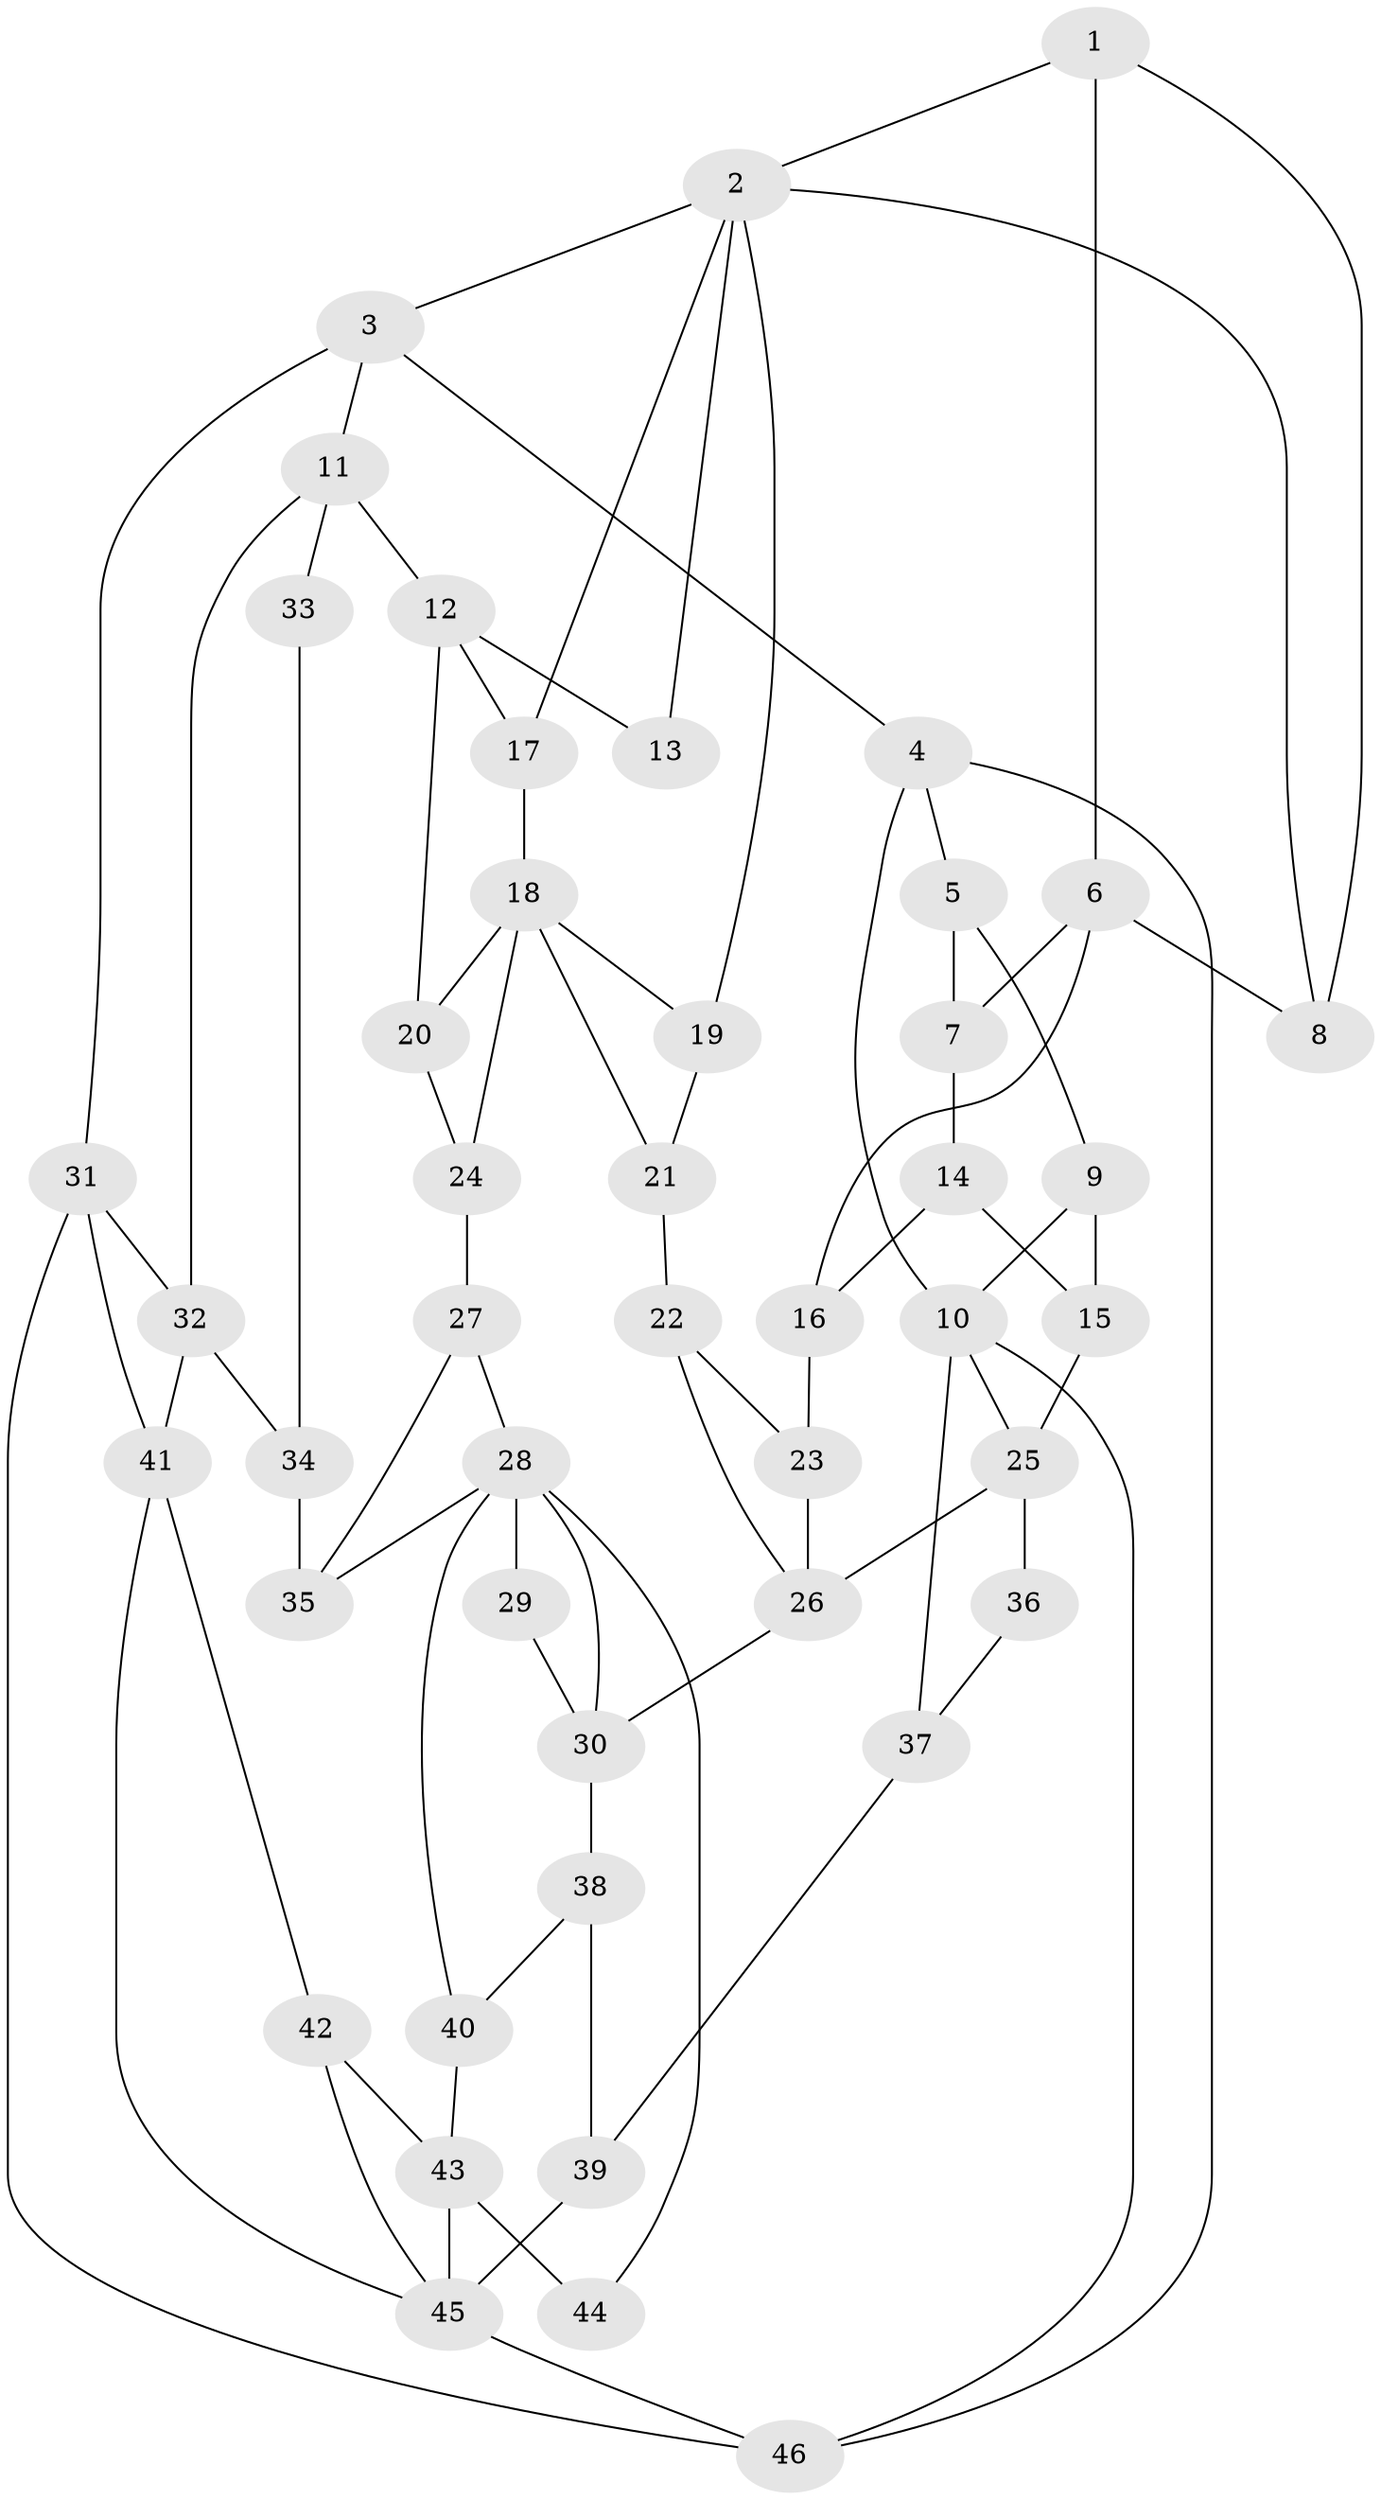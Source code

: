 // original degree distribution, {3: 0.03260869565217391, 5: 0.5760869565217391, 6: 0.1956521739130435, 4: 0.1956521739130435}
// Generated by graph-tools (version 1.1) at 2025/38/03/09/25 02:38:27]
// undirected, 46 vertices, 79 edges
graph export_dot {
graph [start="1"]
  node [color=gray90,style=filled];
  1;
  2;
  3;
  4;
  5;
  6;
  7;
  8;
  9;
  10;
  11;
  12;
  13;
  14;
  15;
  16;
  17;
  18;
  19;
  20;
  21;
  22;
  23;
  24;
  25;
  26;
  27;
  28;
  29;
  30;
  31;
  32;
  33;
  34;
  35;
  36;
  37;
  38;
  39;
  40;
  41;
  42;
  43;
  44;
  45;
  46;
  1 -- 2 [weight=1.0];
  1 -- 6 [weight=1.0];
  1 -- 8 [weight=1.0];
  2 -- 3 [weight=1.0];
  2 -- 8 [weight=1.0];
  2 -- 13 [weight=1.0];
  2 -- 17 [weight=1.0];
  2 -- 19 [weight=1.0];
  3 -- 4 [weight=1.0];
  3 -- 11 [weight=1.0];
  3 -- 31 [weight=1.0];
  4 -- 5 [weight=1.0];
  4 -- 10 [weight=1.0];
  4 -- 46 [weight=1.0];
  5 -- 7 [weight=2.0];
  5 -- 9 [weight=1.0];
  6 -- 7 [weight=3.0];
  6 -- 8 [weight=1.0];
  6 -- 16 [weight=1.0];
  7 -- 14 [weight=1.0];
  9 -- 10 [weight=2.0];
  9 -- 15 [weight=1.0];
  10 -- 25 [weight=1.0];
  10 -- 37 [weight=1.0];
  10 -- 46 [weight=1.0];
  11 -- 12 [weight=2.0];
  11 -- 32 [weight=1.0];
  11 -- 33 [weight=2.0];
  12 -- 13 [weight=1.0];
  12 -- 17 [weight=1.0];
  12 -- 20 [weight=1.0];
  14 -- 15 [weight=1.0];
  14 -- 16 [weight=1.0];
  15 -- 25 [weight=1.0];
  16 -- 23 [weight=1.0];
  17 -- 18 [weight=2.0];
  18 -- 19 [weight=1.0];
  18 -- 20 [weight=1.0];
  18 -- 21 [weight=1.0];
  18 -- 24 [weight=1.0];
  19 -- 21 [weight=1.0];
  20 -- 24 [weight=1.0];
  21 -- 22 [weight=1.0];
  22 -- 23 [weight=1.0];
  22 -- 26 [weight=1.0];
  23 -- 26 [weight=1.0];
  24 -- 27 [weight=1.0];
  25 -- 26 [weight=2.0];
  25 -- 36 [weight=2.0];
  26 -- 30 [weight=2.0];
  27 -- 28 [weight=1.0];
  27 -- 35 [weight=1.0];
  28 -- 29 [weight=1.0];
  28 -- 30 [weight=1.0];
  28 -- 35 [weight=1.0];
  28 -- 40 [weight=1.0];
  28 -- 44 [weight=1.0];
  29 -- 30 [weight=2.0];
  30 -- 38 [weight=1.0];
  31 -- 32 [weight=1.0];
  31 -- 41 [weight=1.0];
  31 -- 46 [weight=1.0];
  32 -- 34 [weight=1.0];
  32 -- 41 [weight=3.0];
  33 -- 34 [weight=1.0];
  34 -- 35 [weight=1.0];
  36 -- 37 [weight=1.0];
  37 -- 39 [weight=1.0];
  38 -- 39 [weight=1.0];
  38 -- 40 [weight=1.0];
  39 -- 45 [weight=2.0];
  40 -- 43 [weight=1.0];
  41 -- 42 [weight=1.0];
  41 -- 45 [weight=1.0];
  42 -- 43 [weight=1.0];
  42 -- 45 [weight=1.0];
  43 -- 44 [weight=2.0];
  43 -- 45 [weight=1.0];
  45 -- 46 [weight=1.0];
}
